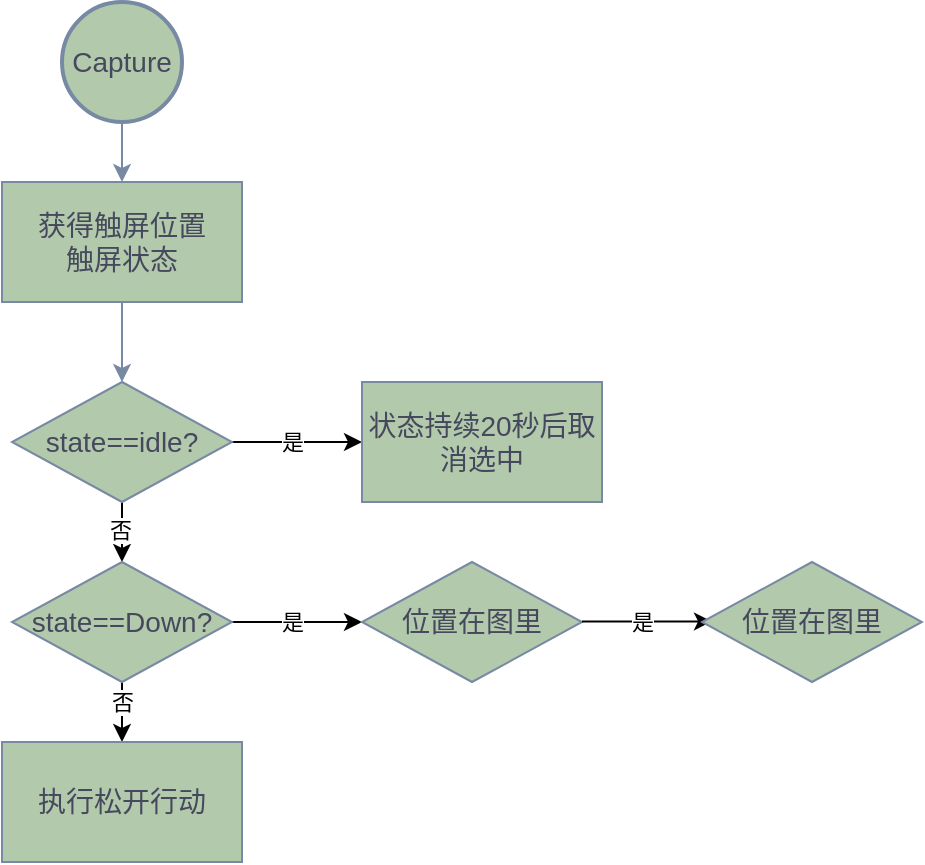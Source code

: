 <mxfile version="21.6.5" type="github" pages="6">
  <diagram id="XdbtvgqvNu7m0K-4gskh" name="第 2 页">
    <mxGraphModel dx="1388" dy="467" grid="1" gridSize="10" guides="1" tooltips="1" connect="1" arrows="1" fold="1" page="1" pageScale="1" pageWidth="827" pageHeight="1169" math="0" shadow="0">
      <root>
        <mxCell id="XElLrKs_fJI2qOLERGhf-0" />
        <mxCell id="XElLrKs_fJI2qOLERGhf-1" parent="XElLrKs_fJI2qOLERGhf-0" />
        <mxCell id="XElLrKs_fJI2qOLERGhf-2" style="edgeStyle=orthogonalEdgeStyle;rounded=0;orthogonalLoop=1;jettySize=auto;html=1;fontSize=14;exitX=0.5;exitY=1;exitDx=0;exitDy=0;exitPerimeter=0;strokeColor=#788AA3;fontColor=#46495D;" parent="XElLrKs_fJI2qOLERGhf-1" source="XElLrKs_fJI2qOLERGhf-13" target="XElLrKs_fJI2qOLERGhf-5" edge="1">
          <mxGeometry relative="1" as="geometry">
            <mxPoint x="-580" y="220" as="sourcePoint" />
          </mxGeometry>
        </mxCell>
        <mxCell id="XElLrKs_fJI2qOLERGhf-4" style="edgeStyle=orthogonalEdgeStyle;rounded=0;orthogonalLoop=1;jettySize=auto;html=1;fontSize=14;strokeColor=#788AA3;fontColor=#46495D;" parent="XElLrKs_fJI2qOLERGhf-1" source="XElLrKs_fJI2qOLERGhf-5" target="XElLrKs_fJI2qOLERGhf-14" edge="1">
          <mxGeometry relative="1" as="geometry" />
        </mxCell>
        <mxCell id="XElLrKs_fJI2qOLERGhf-5" value="获得触屏位置&lt;br&gt;触屏状态" style="rounded=0;whiteSpace=wrap;html=1;fontSize=14;fillColor=#B2C9AB;strokeColor=#788AA3;fontColor=#46495D;" parent="XElLrKs_fJI2qOLERGhf-1" vertex="1">
          <mxGeometry x="-640" y="210" width="120" height="60" as="geometry" />
        </mxCell>
        <mxCell id="XElLrKs_fJI2qOLERGhf-13" value="Capture" style="strokeWidth=2;html=1;shape=mxgraph.flowchart.start_1;whiteSpace=wrap;fontSize=14;fillColor=#B2C9AB;strokeColor=#788AA3;fontColor=#46495D;" parent="XElLrKs_fJI2qOLERGhf-1" vertex="1">
          <mxGeometry x="-610" y="120" width="60" height="60" as="geometry" />
        </mxCell>
        <mxCell id="KNSLKksJzTxnSzmqi3aQ-1" style="edgeStyle=orthogonalEdgeStyle;rounded=0;orthogonalLoop=1;jettySize=auto;html=1;" edge="1" parent="XElLrKs_fJI2qOLERGhf-1" source="XElLrKs_fJI2qOLERGhf-14">
          <mxGeometry relative="1" as="geometry">
            <mxPoint x="-580" y="400" as="targetPoint" />
          </mxGeometry>
        </mxCell>
        <mxCell id="KNSLKksJzTxnSzmqi3aQ-8" value="否" style="edgeLabel;html=1;align=center;verticalAlign=middle;resizable=0;points=[];" vertex="1" connectable="0" parent="KNSLKksJzTxnSzmqi3aQ-1">
          <mxGeometry x="-0.279" y="-1" relative="1" as="geometry">
            <mxPoint y="3" as="offset" />
          </mxGeometry>
        </mxCell>
        <mxCell id="KNSLKksJzTxnSzmqi3aQ-12" style="edgeStyle=orthogonalEdgeStyle;rounded=0;orthogonalLoop=1;jettySize=auto;html=1;" edge="1" parent="XElLrKs_fJI2qOLERGhf-1" source="XElLrKs_fJI2qOLERGhf-14" target="KNSLKksJzTxnSzmqi3aQ-11">
          <mxGeometry relative="1" as="geometry" />
        </mxCell>
        <mxCell id="KNSLKksJzTxnSzmqi3aQ-13" value="是" style="edgeLabel;html=1;align=center;verticalAlign=middle;resizable=0;points=[];" vertex="1" connectable="0" parent="KNSLKksJzTxnSzmqi3aQ-12">
          <mxGeometry x="-0.077" y="-4" relative="1" as="geometry">
            <mxPoint y="-4" as="offset" />
          </mxGeometry>
        </mxCell>
        <mxCell id="XElLrKs_fJI2qOLERGhf-14" value="state==idle?" style="rhombus;whiteSpace=wrap;html=1;fontSize=14;fillColor=#B2C9AB;strokeColor=#788AA3;fontColor=#46495D;" parent="XElLrKs_fJI2qOLERGhf-1" vertex="1">
          <mxGeometry x="-635" y="310" width="110" height="60" as="geometry" />
        </mxCell>
        <mxCell id="KNSLKksJzTxnSzmqi3aQ-4" style="edgeStyle=orthogonalEdgeStyle;rounded=0;orthogonalLoop=1;jettySize=auto;html=1;entryX=0.5;entryY=0;entryDx=0;entryDy=0;" edge="1" parent="XElLrKs_fJI2qOLERGhf-1" source="KNSLKksJzTxnSzmqi3aQ-2">
          <mxGeometry relative="1" as="geometry">
            <mxPoint x="-580" y="490" as="targetPoint" />
          </mxGeometry>
        </mxCell>
        <mxCell id="KNSLKksJzTxnSzmqi3aQ-10" value="否" style="edgeLabel;html=1;align=center;verticalAlign=middle;resizable=0;points=[];" vertex="1" connectable="0" parent="KNSLKksJzTxnSzmqi3aQ-4">
          <mxGeometry x="-0.476" relative="1" as="geometry">
            <mxPoint y="2" as="offset" />
          </mxGeometry>
        </mxCell>
        <mxCell id="KNSLKksJzTxnSzmqi3aQ-14" style="edgeStyle=orthogonalEdgeStyle;rounded=0;orthogonalLoop=1;jettySize=auto;html=1;" edge="1" parent="XElLrKs_fJI2qOLERGhf-1" source="KNSLKksJzTxnSzmqi3aQ-2">
          <mxGeometry relative="1" as="geometry">
            <mxPoint x="-460" y="430" as="targetPoint" />
          </mxGeometry>
        </mxCell>
        <mxCell id="KNSLKksJzTxnSzmqi3aQ-15" value="是" style="edgeLabel;html=1;align=center;verticalAlign=middle;resizable=0;points=[];" vertex="1" connectable="0" parent="KNSLKksJzTxnSzmqi3aQ-14">
          <mxGeometry x="-0.084" relative="1" as="geometry">
            <mxPoint as="offset" />
          </mxGeometry>
        </mxCell>
        <mxCell id="KNSLKksJzTxnSzmqi3aQ-2" value="state==Down?" style="rhombus;whiteSpace=wrap;html=1;fontSize=14;fillColor=#B2C9AB;strokeColor=#788AA3;fontColor=#46495D;" vertex="1" parent="XElLrKs_fJI2qOLERGhf-1">
          <mxGeometry x="-635" y="400" width="110" height="60" as="geometry" />
        </mxCell>
        <mxCell id="KNSLKksJzTxnSzmqi3aQ-5" value="执行松开行动" style="rounded=0;whiteSpace=wrap;html=1;fontSize=14;fillColor=#B2C9AB;strokeColor=#788AA3;fontColor=#46495D;" vertex="1" parent="XElLrKs_fJI2qOLERGhf-1">
          <mxGeometry x="-640" y="490" width="120" height="60" as="geometry" />
        </mxCell>
        <mxCell id="KNSLKksJzTxnSzmqi3aQ-11" value="状态持续20秒后取消选中" style="rounded=0;whiteSpace=wrap;html=1;fontSize=14;fillColor=#B2C9AB;strokeColor=#788AA3;fontColor=#46495D;" vertex="1" parent="XElLrKs_fJI2qOLERGhf-1">
          <mxGeometry x="-460" y="310" width="120" height="60" as="geometry" />
        </mxCell>
        <mxCell id="KNSLKksJzTxnSzmqi3aQ-18" value="位置在图里" style="rhombus;whiteSpace=wrap;html=1;fontSize=14;fillColor=#B2C9AB;strokeColor=#788AA3;fontColor=#46495D;" vertex="1" parent="XElLrKs_fJI2qOLERGhf-1">
          <mxGeometry x="-460" y="400" width="110" height="60" as="geometry" />
        </mxCell>
        <mxCell id="KNSLKksJzTxnSzmqi3aQ-20" style="edgeStyle=orthogonalEdgeStyle;rounded=0;orthogonalLoop=1;jettySize=auto;html=1;" edge="1" parent="XElLrKs_fJI2qOLERGhf-1">
          <mxGeometry relative="1" as="geometry">
            <mxPoint x="-285" y="429.71" as="targetPoint" />
            <mxPoint x="-350" y="429.71" as="sourcePoint" />
          </mxGeometry>
        </mxCell>
        <mxCell id="KNSLKksJzTxnSzmqi3aQ-21" value="是" style="edgeLabel;html=1;align=center;verticalAlign=middle;resizable=0;points=[];" vertex="1" connectable="0" parent="KNSLKksJzTxnSzmqi3aQ-20">
          <mxGeometry x="-0.084" relative="1" as="geometry">
            <mxPoint as="offset" />
          </mxGeometry>
        </mxCell>
        <mxCell id="KNSLKksJzTxnSzmqi3aQ-22" value="位置在图里" style="rhombus;whiteSpace=wrap;html=1;fontSize=14;fillColor=#B2C9AB;strokeColor=#788AA3;fontColor=#46495D;" vertex="1" parent="XElLrKs_fJI2qOLERGhf-1">
          <mxGeometry x="-290" y="400" width="110" height="60" as="geometry" />
        </mxCell>
      </root>
    </mxGraphModel>
  </diagram>
  <diagram id="0zNtji5Bm1usM6clEmAa" name="Page-1">
    <mxGraphModel dx="1079" dy="813" grid="1" gridSize="10" guides="1" tooltips="1" connect="1" arrows="1" fold="1" page="1" pageScale="1" pageWidth="827" pageHeight="1169" math="0" shadow="0">
      <root>
        <mxCell id="0" />
        <mxCell id="1" parent="0" />
        <mxCell id="dNukob80SHSAQVU258_d-9" style="edgeStyle=orthogonalEdgeStyle;rounded=0;orthogonalLoop=1;jettySize=auto;html=1;exitX=0.5;exitY=1;exitDx=0;exitDy=0;exitPerimeter=0;entryX=0.5;entryY=0;entryDx=0;entryDy=0;fontSize=14;strokeColor=#788AA3;fontColor=#46495D;" parent="1" source="dNukob80SHSAQVU258_d-1" target="NQ43_fncHJeU2ACMJRgW-8" edge="1">
          <mxGeometry relative="1" as="geometry">
            <mxPoint x="230" y="235" as="targetPoint" />
          </mxGeometry>
        </mxCell>
        <mxCell id="dNukob80SHSAQVU258_d-1" value="App开始" style="strokeWidth=2;html=1;shape=mxgraph.flowchart.start_1;whiteSpace=wrap;fontSize=14;fillColor=#B2C9AB;strokeColor=#788AA3;fontColor=#46495D;" parent="1" vertex="1">
          <mxGeometry x="180" y="140" width="100" height="60" as="geometry" />
        </mxCell>
        <mxCell id="dNukob80SHSAQVU258_d-14" style="edgeStyle=orthogonalEdgeStyle;rounded=0;orthogonalLoop=1;jettySize=auto;html=1;exitX=1;exitY=0.5;exitDx=0;exitDy=0;entryX=0;entryY=0.5;entryDx=0;entryDy=0;fontSize=14;strokeColor=#788AA3;fontColor=#46495D;" parent="1" edge="1">
          <mxGeometry relative="1" as="geometry">
            <mxPoint x="285" y="269.5" as="sourcePoint" />
            <mxPoint x="334" y="269.5" as="targetPoint" />
          </mxGeometry>
        </mxCell>
        <mxCell id="dNukob80SHSAQVU258_d-15" style="edgeStyle=orthogonalEdgeStyle;rounded=0;orthogonalLoop=1;jettySize=auto;html=1;fontSize=14;strokeColor=#788AA3;fontColor=#46495D;" parent="1" target="dNukob80SHSAQVU258_d-10" edge="1">
          <mxGeometry relative="1" as="geometry">
            <mxPoint x="230" y="305" as="sourcePoint" />
          </mxGeometry>
        </mxCell>
        <mxCell id="dNukob80SHSAQVU258_d-16" value="接受" style="edgeLabel;html=1;align=center;verticalAlign=middle;resizable=0;points=[];fontSize=14;fontColor=#46495D;" parent="dNukob80SHSAQVU258_d-15" vertex="1" connectable="0">
          <mxGeometry x="-0.029" y="-2" relative="1" as="geometry">
            <mxPoint as="offset" />
          </mxGeometry>
        </mxCell>
        <mxCell id="dNukob80SHSAQVU258_d-10" value="创建&lt;b&gt;viewController&lt;/b&gt;&lt;br&gt;并显示" style="rounded=0;whiteSpace=wrap;html=1;fontSize=14;fillColor=#B2C9AB;strokeColor=#788AA3;fontColor=#46495D;" parent="1" vertex="1">
          <mxGeometry x="160" y="350" width="140" height="60" as="geometry" />
        </mxCell>
        <mxCell id="dNukob80SHSAQVU258_d-11" value="接入易盾、unisdk初始化、获取权限等" style="rounded=0;whiteSpace=wrap;html=1;fontSize=14;fillColor=#B2C9AB;strokeColor=#788AA3;fontColor=#46495D;" parent="1" vertex="1">
          <mxGeometry x="334" y="240" width="106" height="60" as="geometry" />
        </mxCell>
        <mxCell id="NQ43_fncHJeU2ACMJRgW-9" value="" style="edgeStyle=orthogonalEdgeStyle;rounded=0;orthogonalLoop=1;jettySize=auto;html=1;strokeColor=#788AA3;fontColor=#46495D;" parent="1" source="NQ43_fncHJeU2ACMJRgW-8" target="dNukob80SHSAQVU258_d-10" edge="1">
          <mxGeometry relative="1" as="geometry" />
        </mxCell>
        <mxCell id="1LLkPp4MGTppr0RsGGoN-3" style="edgeStyle=orthogonalEdgeStyle;curved=0;rounded=1;sketch=0;orthogonalLoop=1;jettySize=auto;html=1;fontColor=#46495D;strokeColor=#788AA3;fillColor=#B2C9AB;entryX=1;entryY=0.5;entryDx=0;entryDy=0;" parent="1" source="NQ43_fncHJeU2ACMJRgW-8" target="1LLkPp4MGTppr0RsGGoN-1" edge="1">
          <mxGeometry relative="1" as="geometry">
            <mxPoint x="140" y="270" as="targetPoint" />
          </mxGeometry>
        </mxCell>
        <mxCell id="1LLkPp4MGTppr0RsGGoN-6" value="拒绝" style="edgeLabel;html=1;align=center;verticalAlign=middle;resizable=0;points=[];fontColor=#46495D;" parent="1LLkPp4MGTppr0RsGGoN-3" vertex="1" connectable="0">
          <mxGeometry x="-0.169" y="-1" relative="1" as="geometry">
            <mxPoint x="-8" y="1" as="offset" />
          </mxGeometry>
        </mxCell>
        <mxCell id="NQ43_fncHJeU2ACMJRgW-8" value="用户协议" style="rhombus;whiteSpace=wrap;html=1;fillColor=#B2C9AB;strokeColor=#788AA3;fontColor=#46495D;" parent="1" vertex="1">
          <mxGeometry x="175" y="240" width="110" height="60" as="geometry" />
        </mxCell>
        <mxCell id="NQ43_fncHJeU2ACMJRgW-28" style="edgeStyle=orthogonalEdgeStyle;rounded=0;orthogonalLoop=1;jettySize=auto;html=1;entryX=0.5;entryY=0;entryDx=0;entryDy=0;fontSize=14;exitX=0.5;exitY=1;exitDx=0;exitDy=0;strokeColor=#788AA3;fontColor=#46495D;" parent="1" source="dNukob80SHSAQVU258_d-10" target="NQ43_fncHJeU2ACMJRgW-29" edge="1">
          <mxGeometry relative="1" as="geometry">
            <mxPoint x="130" y="440" as="sourcePoint" />
          </mxGeometry>
        </mxCell>
        <mxCell id="1LLkPp4MGTppr0RsGGoN-8" style="edgeStyle=orthogonalEdgeStyle;curved=0;rounded=1;sketch=0;orthogonalLoop=1;jettySize=auto;html=1;entryX=0.5;entryY=0;entryDx=0;entryDy=0;fontColor=#46495D;strokeColor=#788AA3;fillColor=#B2C9AB;" parent="1" source="NQ43_fncHJeU2ACMJRgW-29" target="1LLkPp4MGTppr0RsGGoN-7" edge="1">
          <mxGeometry relative="1" as="geometry" />
        </mxCell>
        <mxCell id="NQ43_fncHJeU2ACMJRgW-29" value="加载服务器json&lt;br style=&quot;font-size: 14px&quot;&gt;建立bridge" style="rounded=0;whiteSpace=wrap;html=1;fontSize=14;fillColor=#B2C9AB;strokeColor=#788AA3;fontColor=#46495D;" parent="1" vertex="1">
          <mxGeometry x="170" y="440" width="120" height="60" as="geometry" />
        </mxCell>
        <mxCell id="1LLkPp4MGTppr0RsGGoN-1" value="关闭游戏" style="rounded=0;whiteSpace=wrap;html=1;fontSize=14;fillColor=#B2C9AB;strokeColor=#788AA3;fontColor=#46495D;" parent="1" vertex="1">
          <mxGeometry x="30" y="250" width="80" height="40" as="geometry" />
        </mxCell>
        <mxCell id="1LLkPp4MGTppr0RsGGoN-7" value="开始资源加载&lt;br&gt;(StartSourcesRequest)" style="rounded=0;whiteSpace=wrap;html=1;sketch=0;fontColor=#46495D;strokeColor=#788AA3;fillColor=#B2C9AB;" parent="1" vertex="1">
          <mxGeometry x="165" y="525" width="130" height="45" as="geometry" />
        </mxCell>
      </root>
    </mxGraphModel>
  </diagram>
  <diagram id="JQtpKOBXFmRmWbCQkqAF" name="第 3 页">
    <mxGraphModel dx="1079" dy="813" grid="1" gridSize="10" guides="1" tooltips="1" connect="1" arrows="1" fold="1" page="1" pageScale="1" pageWidth="827" pageHeight="1169" math="0" shadow="0">
      <root>
        <mxCell id="m0FaJH8ulTKsaQKVKOO_-0" />
        <mxCell id="m0FaJH8ulTKsaQKVKOO_-1" parent="m0FaJH8ulTKsaQKVKOO_-0" />
        <mxCell id="cwK9Ucg0HTaztU7DlYbC-27" style="edgeStyle=orthogonalEdgeStyle;curved=0;rounded=1;sketch=0;orthogonalLoop=1;jettySize=auto;html=1;fontSize=14;fontColor=#46495D;endArrow=block;endFill=0;strokeColor=#788AA3;fillColor=#B2C9AB;entryX=0.506;entryY=0.975;entryDx=0;entryDy=0;entryPerimeter=0;" parent="m0FaJH8ulTKsaQKVKOO_-1" source="cwK9Ucg0HTaztU7DlYbC-2" target="cwK9Ucg0HTaztU7DlYbC-9" edge="1">
          <mxGeometry relative="1" as="geometry">
            <mxPoint x="385" y="150" as="targetPoint" />
          </mxGeometry>
        </mxCell>
        <mxCell id="cwK9Ucg0HTaztU7DlYbC-2" value="BridgeViewController" style="swimlane;fontStyle=1;align=center;verticalAlign=top;childLayout=stackLayout;horizontal=1;startSize=26;horizontalStack=0;resizeParent=1;resizeParentMax=0;resizeLast=0;collapsible=1;marginBottom=0;rounded=0;sketch=0;fontSize=14;fontColor=#46495D;strokeColor=#788AA3;fillColor=#B2C9AB;" parent="m0FaJH8ulTKsaQKVKOO_-1" vertex="1">
          <mxGeometry x="305" y="180" width="160" height="86" as="geometry" />
        </mxCell>
        <mxCell id="cwK9Ucg0HTaztU7DlYbC-3" value="+ m_programThread" style="text;strokeColor=none;fillColor=none;align=left;verticalAlign=top;spacingLeft=4;spacingRight=4;overflow=hidden;rotatable=0;points=[[0,0.5],[1,0.5]];portConstraint=eastwest;rounded=0;sketch=0;fontSize=12;fontColor=#46495D;" parent="cwK9Ucg0HTaztU7DlYbC-2" vertex="1">
          <mxGeometry y="26" width="160" height="26" as="geometry" />
        </mxCell>
        <mxCell id="cwK9Ucg0HTaztU7DlYbC-4" value="" style="line;strokeWidth=1;fillColor=none;align=left;verticalAlign=middle;spacingTop=-1;spacingLeft=3;spacingRight=3;rotatable=0;labelPosition=right;points=[];portConstraint=eastwest;rounded=0;sketch=0;fontSize=14;fontColor=#46495D;strokeColor=#788AA3;" parent="cwK9Ucg0HTaztU7DlYbC-2" vertex="1">
          <mxGeometry y="52" width="160" height="8" as="geometry" />
        </mxCell>
        <mxCell id="cwK9Ucg0HTaztU7DlYbC-5" value="- onStartProgram&#xa;- " style="text;strokeColor=none;fillColor=none;align=left;verticalAlign=top;spacingLeft=4;spacingRight=4;overflow=hidden;rotatable=0;points=[[0,0.5],[1,0.5]];portConstraint=eastwest;rounded=0;sketch=0;fontSize=12;fontColor=#46495D;" parent="cwK9Ucg0HTaztU7DlYbC-2" vertex="1">
          <mxGeometry y="60" width="160" height="26" as="geometry" />
        </mxCell>
        <mxCell id="cwK9Ucg0HTaztU7DlYbC-6" value="ViewController" style="swimlane;fontStyle=1;align=center;verticalAlign=top;childLayout=stackLayout;horizontal=1;startSize=26;horizontalStack=0;resizeParent=1;resizeParentMax=0;resizeLast=0;collapsible=1;marginBottom=0;rounded=0;sketch=0;fontSize=14;fontColor=#46495D;strokeColor=#788AA3;fillColor=#B2C9AB;" parent="m0FaJH8ulTKsaQKVKOO_-1" vertex="1">
          <mxGeometry x="305" y="70" width="160" height="74" as="geometry" />
        </mxCell>
        <mxCell id="cwK9Ucg0HTaztU7DlYbC-8" value="" style="line;strokeWidth=1;fillColor=none;align=left;verticalAlign=middle;spacingTop=-1;spacingLeft=3;spacingRight=3;rotatable=0;labelPosition=right;points=[];portConstraint=eastwest;rounded=0;sketch=0;fontSize=14;fontColor=#46495D;strokeColor=#788AA3;" parent="cwK9Ucg0HTaztU7DlYbC-6" vertex="1">
          <mxGeometry y="26" width="160" height="8" as="geometry" />
        </mxCell>
        <mxCell id="cwK9Ucg0HTaztU7DlYbC-9" value="- viewDidLoad&#xa;- viewWillAppear" style="text;strokeColor=none;fillColor=none;align=left;verticalAlign=middle;spacingLeft=4;spacingRight=4;overflow=hidden;rotatable=0;points=[[0,0.5],[1,0.5]];portConstraint=eastwest;rounded=0;sketch=0;fontSize=12;fontColor=#46495D;" parent="cwK9Ucg0HTaztU7DlYbC-6" vertex="1">
          <mxGeometry y="34" width="160" height="40" as="geometry" />
        </mxCell>
        <mxCell id="cwK9Ucg0HTaztU7DlYbC-26" style="edgeStyle=orthogonalEdgeStyle;curved=0;rounded=1;sketch=0;orthogonalLoop=1;jettySize=auto;html=1;fontSize=14;fontColor=#46495D;endArrow=block;endFill=0;strokeColor=#788AA3;fillColor=#B2C9AB;entryX=0.497;entryY=1.007;entryDx=0;entryDy=0;entryPerimeter=0;" parent="m0FaJH8ulTKsaQKVKOO_-1" source="cwK9Ucg0HTaztU7DlYbC-15" target="cwK9Ucg0HTaztU7DlYbC-5" edge="1">
          <mxGeometry relative="1" as="geometry">
            <mxPoint x="385" y="270" as="targetPoint" />
          </mxGeometry>
        </mxCell>
        <mxCell id="cwK9Ucg0HTaztU7DlYbC-15" value="MetalViewController" style="swimlane;fontStyle=1;align=center;verticalAlign=top;childLayout=stackLayout;horizontal=1;startSize=26;horizontalStack=0;resizeParent=1;resizeParentMax=0;resizeLast=0;collapsible=1;marginBottom=0;rounded=0;sketch=0;fontSize=14;fontColor=#46495D;strokeColor=#788AA3;fillColor=#B2C9AB;" parent="m0FaJH8ulTKsaQKVKOO_-1" vertex="1">
          <mxGeometry x="305" y="300" width="160" height="60" as="geometry" />
        </mxCell>
        <mxCell id="cwK9Ucg0HTaztU7DlYbC-17" value="" style="line;strokeWidth=1;fillColor=none;align=left;verticalAlign=middle;spacingTop=-1;spacingLeft=3;spacingRight=3;rotatable=0;labelPosition=right;points=[];portConstraint=eastwest;rounded=0;sketch=0;fontSize=14;fontColor=#46495D;strokeColor=#788AA3;" parent="cwK9Ucg0HTaztU7DlYbC-15" vertex="1">
          <mxGeometry y="26" width="160" height="8" as="geometry" />
        </mxCell>
        <mxCell id="cwK9Ucg0HTaztU7DlYbC-18" value="- onStartProgram" style="text;strokeColor=none;fillColor=none;align=left;verticalAlign=top;spacingLeft=4;spacingRight=4;overflow=hidden;rotatable=0;points=[[0,0.5],[1,0.5]];portConstraint=eastwest;rounded=0;sketch=0;fontSize=14;fontColor=#46495D;" parent="cwK9Ucg0HTaztU7DlYbC-15" vertex="1">
          <mxGeometry y="34" width="160" height="26" as="geometry" />
        </mxCell>
        <mxCell id="cwK9Ucg0HTaztU7DlYbC-22" style="edgeStyle=orthogonalEdgeStyle;curved=0;rounded=1;sketch=0;orthogonalLoop=1;jettySize=auto;html=1;fontSize=14;fontColor=#46495D;endArrow=block;endFill=0;strokeColor=#788AA3;fillColor=#B2C9AB;" parent="m0FaJH8ulTKsaQKVKOO_-1" source="cwK9Ucg0HTaztU7DlYbC-19" edge="1">
          <mxGeometry relative="1" as="geometry">
            <mxPoint x="385" y="360.0" as="targetPoint" />
          </mxGeometry>
        </mxCell>
        <mxCell id="cwK9Ucg0HTaztU7DlYbC-19" value="ViewController_Netease" style="html=1;rounded=0;sketch=0;fontSize=14;fontColor=#46495D;strokeColor=#788AA3;fillColor=#B2C9AB;fontStyle=1" parent="m0FaJH8ulTKsaQKVKOO_-1" vertex="1">
          <mxGeometry x="295" y="390" width="180" height="40" as="geometry" />
        </mxCell>
      </root>
    </mxGraphModel>
  </diagram>
  <diagram id="EeQMs84tUC11Kpx84xo6" name="第 4 页">
    <mxGraphModel dx="1079" dy="813" grid="1" gridSize="10" guides="1" tooltips="1" connect="1" arrows="1" fold="1" page="1" pageScale="1" pageWidth="827" pageHeight="1169" background="#F1FAEE" math="0" shadow="0">
      <root>
        <mxCell id="4PzTctW1agoyzeA8PCg--0" />
        <mxCell id="4PzTctW1agoyzeA8PCg--1" parent="4PzTctW1agoyzeA8PCg--0" />
        <mxCell id="4PzTctW1agoyzeA8PCg--2" style="edgeStyle=orthogonalEdgeStyle;rounded=0;orthogonalLoop=1;jettySize=auto;html=1;exitX=0.5;exitY=1;exitDx=0;exitDy=0;exitPerimeter=0;entryX=0.5;entryY=0;entryDx=0;entryDy=0;fontSize=14;strokeColor=#457B9D;fontColor=#1D3557;labelBackgroundColor=#F1FAEE;" parent="4PzTctW1agoyzeA8PCg--1" target="4PzTctW1agoyzeA8PCg--5" edge="1">
          <mxGeometry relative="1" as="geometry">
            <mxPoint x="230" y="200" as="sourcePoint" />
            <mxPoint x="230" y="235" as="targetPoint" />
          </mxGeometry>
        </mxCell>
        <mxCell id="4PzTctW1agoyzeA8PCg--3" style="edgeStyle=orthogonalEdgeStyle;rounded=0;orthogonalLoop=1;jettySize=auto;html=1;exitX=0;exitY=0.5;exitDx=0;exitDy=0;strokeColor=#457B9D;fontColor=#1D3557;labelBackgroundColor=#F1FAEE;" parent="4PzTctW1agoyzeA8PCg--1" source="4PzTctW1agoyzeA8PCg--5" target="4PzTctW1agoyzeA8PCg--5" edge="1">
          <mxGeometry relative="1" as="geometry">
            <mxPoint x="175" y="275" as="sourcePoint" />
            <mxPoint x="210" y="255" as="targetPoint" />
            <Array as="points">
              <mxPoint x="120" y="270" />
              <mxPoint x="120" y="220" />
              <mxPoint x="210" y="220" />
            </Array>
          </mxGeometry>
        </mxCell>
        <mxCell id="4PzTctW1agoyzeA8PCg--4" value="拒绝" style="edgeLabel;html=1;align=center;verticalAlign=middle;resizable=0;points=[];fontColor=#1D3557;labelBackgroundColor=#F1FAEE;" parent="4PzTctW1agoyzeA8PCg--3" vertex="1" connectable="0">
          <mxGeometry x="0.174" y="-2" relative="1" as="geometry">
            <mxPoint as="offset" />
          </mxGeometry>
        </mxCell>
        <mxCell id="4PzTctW1agoyzeA8PCg--5" value="用户协议" style="rhombus;whiteSpace=wrap;html=1;fillColor=#A8DADC;strokeColor=#457B9D;fontColor=#1D3557;" parent="4PzTctW1agoyzeA8PCg--1" vertex="1">
          <mxGeometry x="175" y="240" width="110" height="60" as="geometry" />
        </mxCell>
      </root>
    </mxGraphModel>
  </diagram>
  <diagram id="vpTjdxd3UGmM2BUBRY-q" name="第 5 页">
    <mxGraphModel dx="1079" dy="813" grid="1" gridSize="10" guides="1" tooltips="1" connect="1" arrows="1" fold="1" page="1" pageScale="1" pageWidth="827" pageHeight="1169" math="0" shadow="0">
      <root>
        <mxCell id="3-j7i_QApQKR25RYqVEL-0" />
        <mxCell id="3-j7i_QApQKR25RYqVEL-1" parent="3-j7i_QApQKR25RYqVEL-0" />
        <mxCell id="8Orr5WRz_L0PlYe_gDC_-5" style="edgeStyle=orthogonalEdgeStyle;curved=0;rounded=1;sketch=0;orthogonalLoop=1;jettySize=auto;html=1;entryX=0;entryY=0.5;entryDx=0;entryDy=0;fontColor=#46495D;strokeColor=#788AA3;fillColor=#B2C9AB;" parent="3-j7i_QApQKR25RYqVEL-1" source="4-RMxmTWeb9WswqO3EgR-0" target="8Orr5WRz_L0PlYe_gDC_-2" edge="1">
          <mxGeometry relative="1" as="geometry" />
        </mxCell>
        <mxCell id="4-RMxmTWeb9WswqO3EgR-0" value="App开始" style="strokeWidth=2;html=1;shape=mxgraph.flowchart.start_1;whiteSpace=wrap;fontSize=14;fillColor=#B2C9AB;strokeColor=#788AA3;fontColor=#46495D;" parent="3-j7i_QApQKR25RYqVEL-1" vertex="1">
          <mxGeometry x="50" y="230" width="100" height="60" as="geometry" />
        </mxCell>
        <mxCell id="8Orr5WRz_L0PlYe_gDC_-6" style="edgeStyle=orthogonalEdgeStyle;curved=0;rounded=1;sketch=0;orthogonalLoop=1;jettySize=auto;html=1;fontColor=#46495D;strokeColor=#788AA3;fillColor=#B2C9AB;entryX=0;entryY=0.5;entryDx=0;entryDy=0;" parent="3-j7i_QApQKR25RYqVEL-1" source="8Orr5WRz_L0PlYe_gDC_-2" target="8Orr5WRz_L0PlYe_gDC_-9" edge="1">
          <mxGeometry relative="1" as="geometry">
            <mxPoint x="310" y="305" as="targetPoint" />
          </mxGeometry>
        </mxCell>
        <mxCell id="8Orr5WRz_L0PlYe_gDC_-2" value="用户协议" style="rounded=0;whiteSpace=wrap;html=1;fontSize=14;fillColor=#B2C9AB;strokeColor=#788AA3;fontColor=#46495D;" parent="3-j7i_QApQKR25RYqVEL-1" vertex="1">
          <mxGeometry x="170" y="235" width="120" height="50" as="geometry" />
        </mxCell>
        <mxCell id="8Orr5WRz_L0PlYe_gDC_-15" style="edgeStyle=orthogonalEdgeStyle;curved=0;rounded=1;sketch=0;orthogonalLoop=1;jettySize=auto;html=1;entryX=0.5;entryY=0;entryDx=0;entryDy=0;fontColor=#46495D;strokeColor=#788AA3;fillColor=#B2C9AB;" parent="3-j7i_QApQKR25RYqVEL-1" source="8Orr5WRz_L0PlYe_gDC_-4" target="8Orr5WRz_L0PlYe_gDC_-7" edge="1">
          <mxGeometry relative="1" as="geometry" />
        </mxCell>
        <mxCell id="8Orr5WRz_L0PlYe_gDC_-4" value="排队与账户登录" style="rounded=0;whiteSpace=wrap;html=1;fontSize=14;fillColor=#B2C9AB;strokeColor=#788AA3;fontColor=#46495D;" parent="3-j7i_QApQKR25RYqVEL-1" vertex="1">
          <mxGeometry x="460" y="235" width="120" height="50" as="geometry" />
        </mxCell>
        <mxCell id="8Orr5WRz_L0PlYe_gDC_-17" style="edgeStyle=orthogonalEdgeStyle;curved=0;rounded=1;sketch=0;orthogonalLoop=1;jettySize=auto;html=1;entryX=1;entryY=0.5;entryDx=0;entryDy=0;fontColor=#46495D;strokeColor=#788AA3;fillColor=#B2C9AB;" parent="3-j7i_QApQKR25RYqVEL-1" source="8Orr5WRz_L0PlYe_gDC_-7" target="8Orr5WRz_L0PlYe_gDC_-16" edge="1">
          <mxGeometry relative="1" as="geometry" />
        </mxCell>
        <mxCell id="8Orr5WRz_L0PlYe_gDC_-7" value="计费登录" style="rounded=0;whiteSpace=wrap;html=1;fontSize=14;fillColor=#B2C9AB;strokeColor=#788AA3;fontColor=#46495D;" parent="3-j7i_QApQKR25RYqVEL-1" vertex="1">
          <mxGeometry x="460" y="320" width="120" height="50" as="geometry" />
        </mxCell>
        <mxCell id="8Orr5WRz_L0PlYe_gDC_-11" style="edgeStyle=orthogonalEdgeStyle;curved=0;rounded=1;sketch=0;orthogonalLoop=1;jettySize=auto;html=1;fontColor=#46495D;strokeColor=#788AA3;fillColor=#B2C9AB;" parent="3-j7i_QApQKR25RYqVEL-1" source="8Orr5WRz_L0PlYe_gDC_-9" target="8Orr5WRz_L0PlYe_gDC_-4" edge="1">
          <mxGeometry relative="1" as="geometry" />
        </mxCell>
        <mxCell id="8Orr5WRz_L0PlYe_gDC_-9" value="用户协议" style="rounded=0;whiteSpace=wrap;html=1;fontSize=14;fillColor=#B2C9AB;strokeColor=#788AA3;fontColor=#46495D;" parent="3-j7i_QApQKR25RYqVEL-1" vertex="1">
          <mxGeometry x="314" y="235" width="120" height="50" as="geometry" />
        </mxCell>
        <mxCell id="8Orr5WRz_L0PlYe_gDC_-16" value="进入场景" style="rounded=0;whiteSpace=wrap;html=1;fontSize=14;fillColor=#B2C9AB;strokeColor=#788AA3;fontColor=#46495D;" parent="3-j7i_QApQKR25RYqVEL-1" vertex="1">
          <mxGeometry x="314" y="320" width="120" height="50" as="geometry" />
        </mxCell>
      </root>
    </mxGraphModel>
  </diagram>
  <diagram id="kCNDEcwhe9qw0JtGf-2j" name="第 6 页">
    <mxGraphModel dx="1079" dy="813" grid="1" gridSize="10" guides="1" tooltips="1" connect="1" arrows="1" fold="1" page="1" pageScale="1" pageWidth="827" pageHeight="1169" math="0" shadow="0">
      <root>
        <mxCell id="QeaGRJfRp0ANziT2Wg_R-0" />
        <mxCell id="QeaGRJfRp0ANziT2Wg_R-1" parent="QeaGRJfRp0ANziT2Wg_R-0" />
        <mxCell id="Zm1MPImopFnZxb0elP17-0" style="edgeStyle=orthogonalEdgeStyle;curved=0;rounded=1;sketch=0;orthogonalLoop=1;jettySize=auto;html=1;entryX=0;entryY=0.5;entryDx=0;entryDy=0;fontColor=#46495D;strokeColor=#788AA3;fillColor=#B2C9AB;" parent="QeaGRJfRp0ANziT2Wg_R-1" source="Zm1MPImopFnZxb0elP17-1" target="Zm1MPImopFnZxb0elP17-3" edge="1">
          <mxGeometry relative="1" as="geometry" />
        </mxCell>
        <mxCell id="Zm1MPImopFnZxb0elP17-1" value="ViewController" style="strokeWidth=2;html=1;shape=mxgraph.flowchart.start_1;whiteSpace=wrap;fontSize=14;fillColor=#B2C9AB;strokeColor=#788AA3;fontColor=#46495D;" parent="QeaGRJfRp0ANziT2Wg_R-1" vertex="1">
          <mxGeometry x="50" y="230" width="100" height="60" as="geometry" />
        </mxCell>
        <mxCell id="Zm1MPImopFnZxb0elP17-2" style="edgeStyle=orthogonalEdgeStyle;curved=0;rounded=1;sketch=0;orthogonalLoop=1;jettySize=auto;html=1;fontColor=#46495D;strokeColor=#788AA3;fillColor=#B2C9AB;entryX=0;entryY=0.5;entryDx=0;entryDy=0;" parent="QeaGRJfRp0ANziT2Wg_R-1" source="Zm1MPImopFnZxb0elP17-3" target="Zm1MPImopFnZxb0elP17-9" edge="1">
          <mxGeometry relative="1" as="geometry">
            <mxPoint x="310" y="305" as="targetPoint" />
          </mxGeometry>
        </mxCell>
        <mxCell id="Zm1MPImopFnZxb0elP17-3" value="ViewInit" style="rounded=0;whiteSpace=wrap;html=1;fontSize=14;fillColor=#B2C9AB;strokeColor=#788AA3;fontColor=#46495D;" parent="QeaGRJfRp0ANziT2Wg_R-1" vertex="1">
          <mxGeometry x="170" y="235" width="120" height="50" as="geometry" />
        </mxCell>
        <mxCell id="Zm1MPImopFnZxb0elP17-11" style="edgeStyle=orthogonalEdgeStyle;curved=0;rounded=1;sketch=0;orthogonalLoop=1;jettySize=auto;html=1;fontColor=#46495D;strokeColor=#788AA3;fillColor=#B2C9AB;" parent="QeaGRJfRp0ANziT2Wg_R-1" source="Zm1MPImopFnZxb0elP17-5" edge="1">
          <mxGeometry relative="1" as="geometry">
            <mxPoint x="620" y="260" as="targetPoint" />
          </mxGeometry>
        </mxCell>
        <mxCell id="Zm1MPImopFnZxb0elP17-5" value="ViewWillAppear" style="rounded=0;whiteSpace=wrap;html=1;fontSize=14;fillColor=#B2C9AB;strokeColor=#788AA3;fontColor=#46495D;" parent="QeaGRJfRp0ANziT2Wg_R-1" vertex="1">
          <mxGeometry x="460" y="235" width="120" height="50" as="geometry" />
        </mxCell>
        <mxCell id="Zm1MPImopFnZxb0elP17-8" style="edgeStyle=orthogonalEdgeStyle;curved=0;rounded=1;sketch=0;orthogonalLoop=1;jettySize=auto;html=1;fontColor=#46495D;strokeColor=#788AA3;fillColor=#B2C9AB;" parent="QeaGRJfRp0ANziT2Wg_R-1" source="Zm1MPImopFnZxb0elP17-9" target="Zm1MPImopFnZxb0elP17-5" edge="1">
          <mxGeometry relative="1" as="geometry" />
        </mxCell>
        <mxCell id="Zm1MPImopFnZxb0elP17-9" value="ViewDidLoad" style="rounded=0;whiteSpace=wrap;html=1;fontSize=14;fillColor=#B2C9AB;strokeColor=#788AA3;fontColor=#46495D;" parent="QeaGRJfRp0ANziT2Wg_R-1" vertex="1">
          <mxGeometry x="314" y="235" width="120" height="50" as="geometry" />
        </mxCell>
        <mxCell id="Zm1MPImopFnZxb0elP17-12" value="……" style="text;html=1;strokeColor=none;fillColor=none;align=center;verticalAlign=middle;whiteSpace=wrap;rounded=0;sketch=0;fontColor=#46495D;fontSize=14;fontStyle=1" parent="QeaGRJfRp0ANziT2Wg_R-1" vertex="1">
          <mxGeometry x="620" y="245" width="60" height="30" as="geometry" />
        </mxCell>
      </root>
    </mxGraphModel>
  </diagram>
</mxfile>
